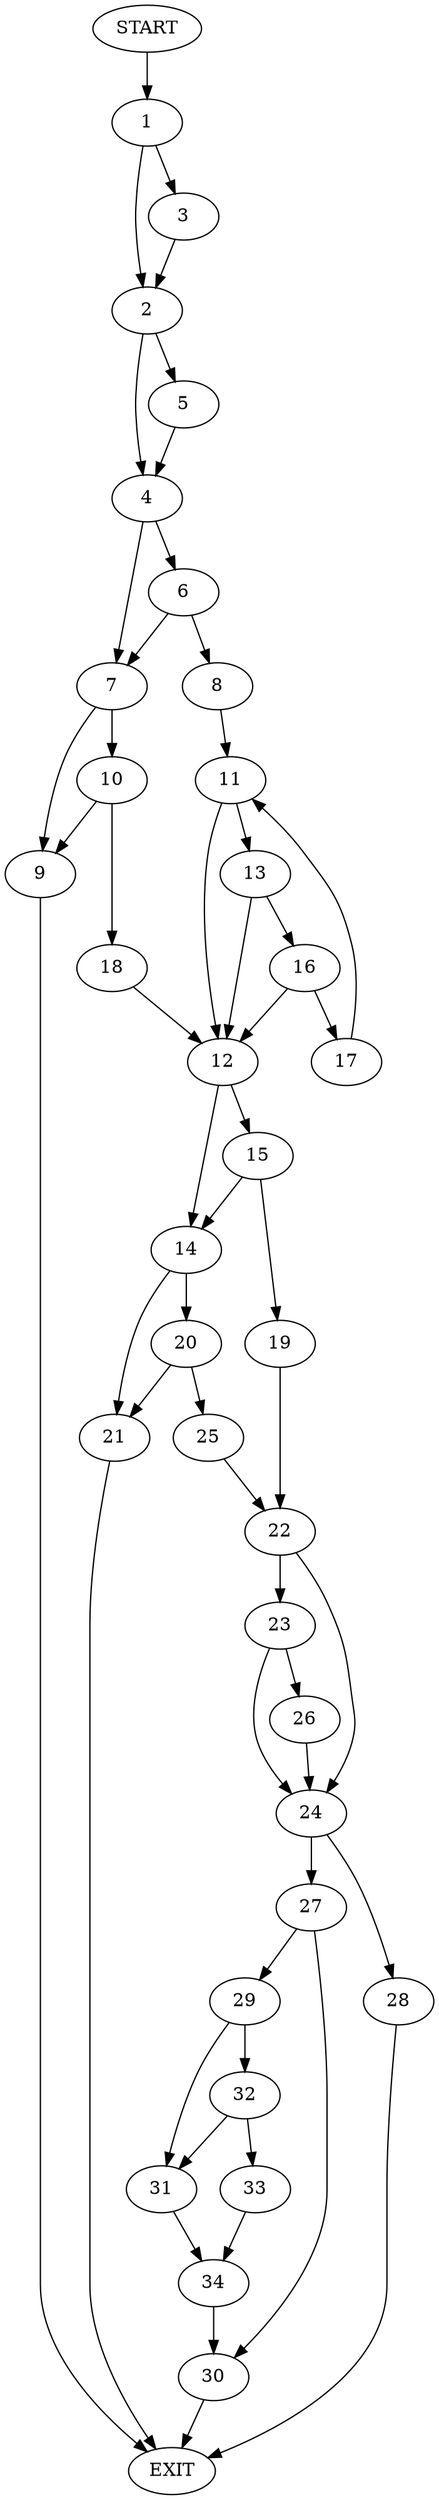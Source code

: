 digraph {
0 [label="START"];
1;
2;
3;
4;
5;
6;
7;
8;
9;
10;
11;
12;
13;
14;
15;
16;
17;
18;
19;
20;
21;
22;
23;
24;
25;
26;
27;
28;
29;
30;
31;
32;
33;
34;
35 [label="EXIT"];
0 -> 1;
1 -> 2;
1 -> 3;
2 -> 4;
2 -> 5;
3 -> 2;
5 -> 4;
4 -> 6;
4 -> 7;
6 -> 8;
6 -> 7;
7 -> 9;
7 -> 10;
8 -> 11;
11 -> 12;
11 -> 13;
12 -> 14;
12 -> 15;
13 -> 12;
13 -> 16;
16 -> 12;
16 -> 17;
17 -> 11;
9 -> 35;
10 -> 9;
10 -> 18;
18 -> 12;
15 -> 14;
15 -> 19;
14 -> 20;
14 -> 21;
19 -> 22;
22 -> 23;
22 -> 24;
21 -> 35;
20 -> 25;
20 -> 21;
25 -> 22;
23 -> 24;
23 -> 26;
24 -> 27;
24 -> 28;
26 -> 24;
27 -> 29;
27 -> 30;
28 -> 35;
29 -> 31;
29 -> 32;
30 -> 35;
32 -> 31;
32 -> 33;
31 -> 34;
33 -> 34;
34 -> 30;
}